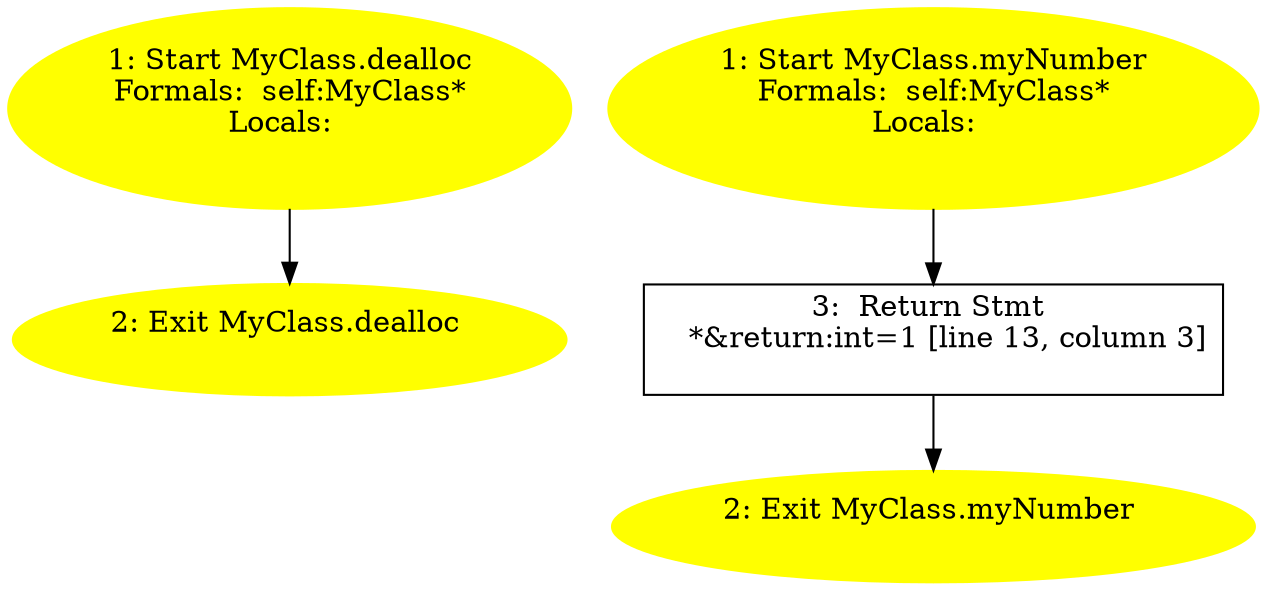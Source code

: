 /* @generated */
digraph cfg {
"dealloc#MyClass#[instance].0aa424a13256897b_1" [label="1: Start MyClass.dealloc\nFormals:  self:MyClass*\nLocals:  \n  " color=yellow style=filled]
	

	 "dealloc#MyClass#[instance].0aa424a13256897b_1" -> "dealloc#MyClass#[instance].0aa424a13256897b_2" ;
"dealloc#MyClass#[instance].0aa424a13256897b_2" [label="2: Exit MyClass.dealloc \n  " color=yellow style=filled]
	

"myNumber#MyClass#[instance].817511ece01a8785_1" [label="1: Start MyClass.myNumber\nFormals:  self:MyClass*\nLocals:  \n  " color=yellow style=filled]
	

	 "myNumber#MyClass#[instance].817511ece01a8785_1" -> "myNumber#MyClass#[instance].817511ece01a8785_3" ;
"myNumber#MyClass#[instance].817511ece01a8785_2" [label="2: Exit MyClass.myNumber \n  " color=yellow style=filled]
	

"myNumber#MyClass#[instance].817511ece01a8785_3" [label="3:  Return Stmt \n   *&return:int=1 [line 13, column 3]\n " shape="box"]
	

	 "myNumber#MyClass#[instance].817511ece01a8785_3" -> "myNumber#MyClass#[instance].817511ece01a8785_2" ;
}
